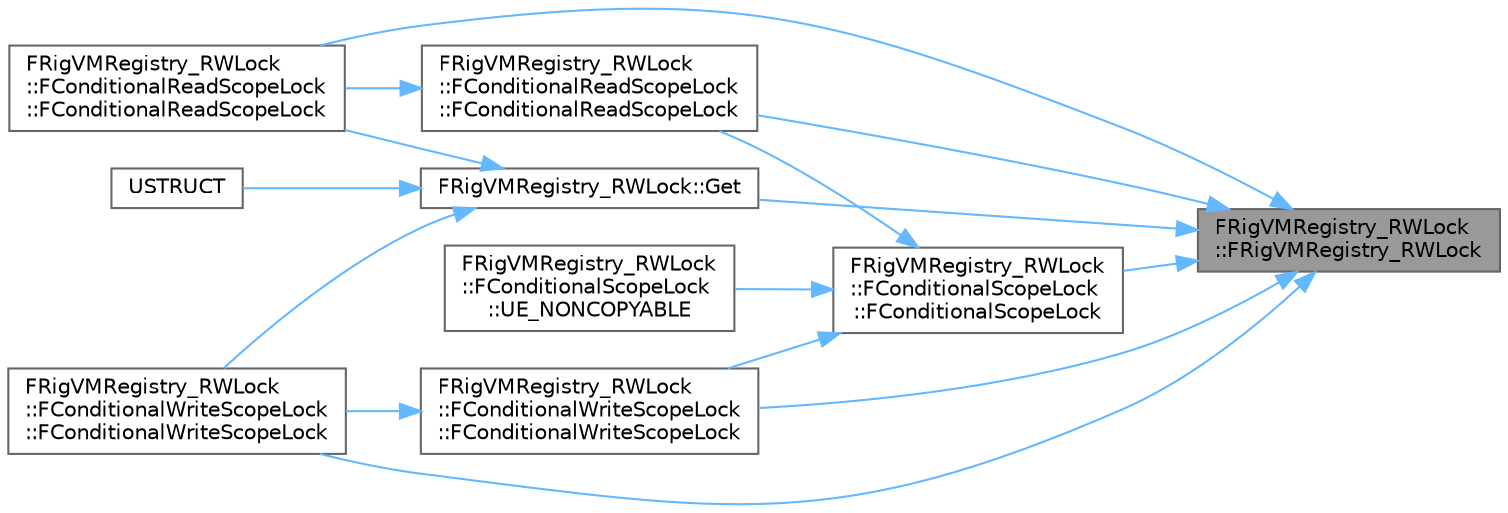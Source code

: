 digraph "FRigVMRegistry_RWLock::FRigVMRegistry_RWLock"
{
 // INTERACTIVE_SVG=YES
 // LATEX_PDF_SIZE
  bgcolor="transparent";
  edge [fontname=Helvetica,fontsize=10,labelfontname=Helvetica,labelfontsize=10];
  node [fontname=Helvetica,fontsize=10,shape=box,height=0.2,width=0.4];
  rankdir="RL";
  Node1 [id="Node000001",label="FRigVMRegistry_RWLock\l::FRigVMRegistry_RWLock",height=0.2,width=0.4,color="gray40", fillcolor="grey60", style="filled", fontcolor="black",tooltip=" "];
  Node1 -> Node2 [id="edge1_Node000001_Node000002",dir="back",color="steelblue1",style="solid",tooltip=" "];
  Node2 [id="Node000002",label="FRigVMRegistry_RWLock\l::FConditionalReadScopeLock\l::FConditionalReadScopeLock",height=0.2,width=0.4,color="grey40", fillcolor="white", style="filled",URL="$de/def/classFRigVMRegistry__RWLock_1_1FConditionalReadScopeLock.html#a7ea877120ce45e477357d877f5895a99",tooltip=" "];
  Node1 -> Node3 [id="edge2_Node000001_Node000003",dir="back",color="steelblue1",style="solid",tooltip=" "];
  Node3 [id="Node000003",label="FRigVMRegistry_RWLock\l::FConditionalReadScopeLock\l::FConditionalReadScopeLock",height=0.2,width=0.4,color="grey40", fillcolor="white", style="filled",URL="$de/def/classFRigVMRegistry__RWLock_1_1FConditionalReadScopeLock.html#aa20994c41fd2572c3ab348027ed2c693",tooltip=" "];
  Node3 -> Node2 [id="edge3_Node000003_Node000002",dir="back",color="steelblue1",style="solid",tooltip=" "];
  Node1 -> Node4 [id="edge4_Node000001_Node000004",dir="back",color="steelblue1",style="solid",tooltip=" "];
  Node4 [id="Node000004",label="FRigVMRegistry_RWLock\l::FConditionalScopeLock\l::FConditionalScopeLock",height=0.2,width=0.4,color="grey40", fillcolor="white", style="filled",URL="$d0/dde/classFRigVMRegistry__RWLock_1_1FConditionalScopeLock.html#ab98fc6fd2fa7017ce055dd204d58b69c",tooltip=" "];
  Node4 -> Node3 [id="edge5_Node000004_Node000003",dir="back",color="steelblue1",style="solid",tooltip=" "];
  Node4 -> Node5 [id="edge6_Node000004_Node000005",dir="back",color="steelblue1",style="solid",tooltip=" "];
  Node5 [id="Node000005",label="FRigVMRegistry_RWLock\l::FConditionalWriteScopeLock\l::FConditionalWriteScopeLock",height=0.2,width=0.4,color="grey40", fillcolor="white", style="filled",URL="$dd/d4d/classFRigVMRegistry__RWLock_1_1FConditionalWriteScopeLock.html#a0fbd98960e0beb10a3a53b0c0adbca1c",tooltip=" "];
  Node5 -> Node6 [id="edge7_Node000005_Node000006",dir="back",color="steelblue1",style="solid",tooltip=" "];
  Node6 [id="Node000006",label="FRigVMRegistry_RWLock\l::FConditionalWriteScopeLock\l::FConditionalWriteScopeLock",height=0.2,width=0.4,color="grey40", fillcolor="white", style="filled",URL="$dd/d4d/classFRigVMRegistry__RWLock_1_1FConditionalWriteScopeLock.html#a43bfe483212697fa8e08c276175a734d",tooltip=" "];
  Node4 -> Node7 [id="edge8_Node000004_Node000007",dir="back",color="steelblue1",style="solid",tooltip=" "];
  Node7 [id="Node000007",label="FRigVMRegistry_RWLock\l::FConditionalScopeLock\l::UE_NONCOPYABLE",height=0.2,width=0.4,color="grey40", fillcolor="white", style="filled",URL="$d0/dde/classFRigVMRegistry__RWLock_1_1FConditionalScopeLock.html#a2420b09a712073cdb92826d3f24858a1",tooltip=" "];
  Node1 -> Node6 [id="edge9_Node000001_Node000006",dir="back",color="steelblue1",style="solid",tooltip=" "];
  Node1 -> Node5 [id="edge10_Node000001_Node000005",dir="back",color="steelblue1",style="solid",tooltip=" "];
  Node1 -> Node8 [id="edge11_Node000001_Node000008",dir="back",color="steelblue1",style="solid",tooltip=" "];
  Node8 [id="Node000008",label="FRigVMRegistry_RWLock::Get",height=0.2,width=0.4,color="grey40", fillcolor="white", style="filled",URL="$d8/d0f/structFRigVMRegistry__RWLock.html#ac8c8a9d701cd8377358b6f74312f29cf",tooltip=" "];
  Node8 -> Node2 [id="edge12_Node000008_Node000002",dir="back",color="steelblue1",style="solid",tooltip=" "];
  Node8 -> Node6 [id="edge13_Node000008_Node000006",dir="back",color="steelblue1",style="solid",tooltip=" "];
  Node8 -> Node9 [id="edge14_Node000008_Node000009",dir="back",color="steelblue1",style="solid",tooltip=" "];
  Node9 [id="Node000009",label="USTRUCT",height=0.2,width=0.4,color="grey40", fillcolor="white", style="filled",URL="$d3/d3f/RigVMTemplateNode_8h.html#a5e6eecd24d4732ece2775e9461ded2dc",tooltip=" "];
}
